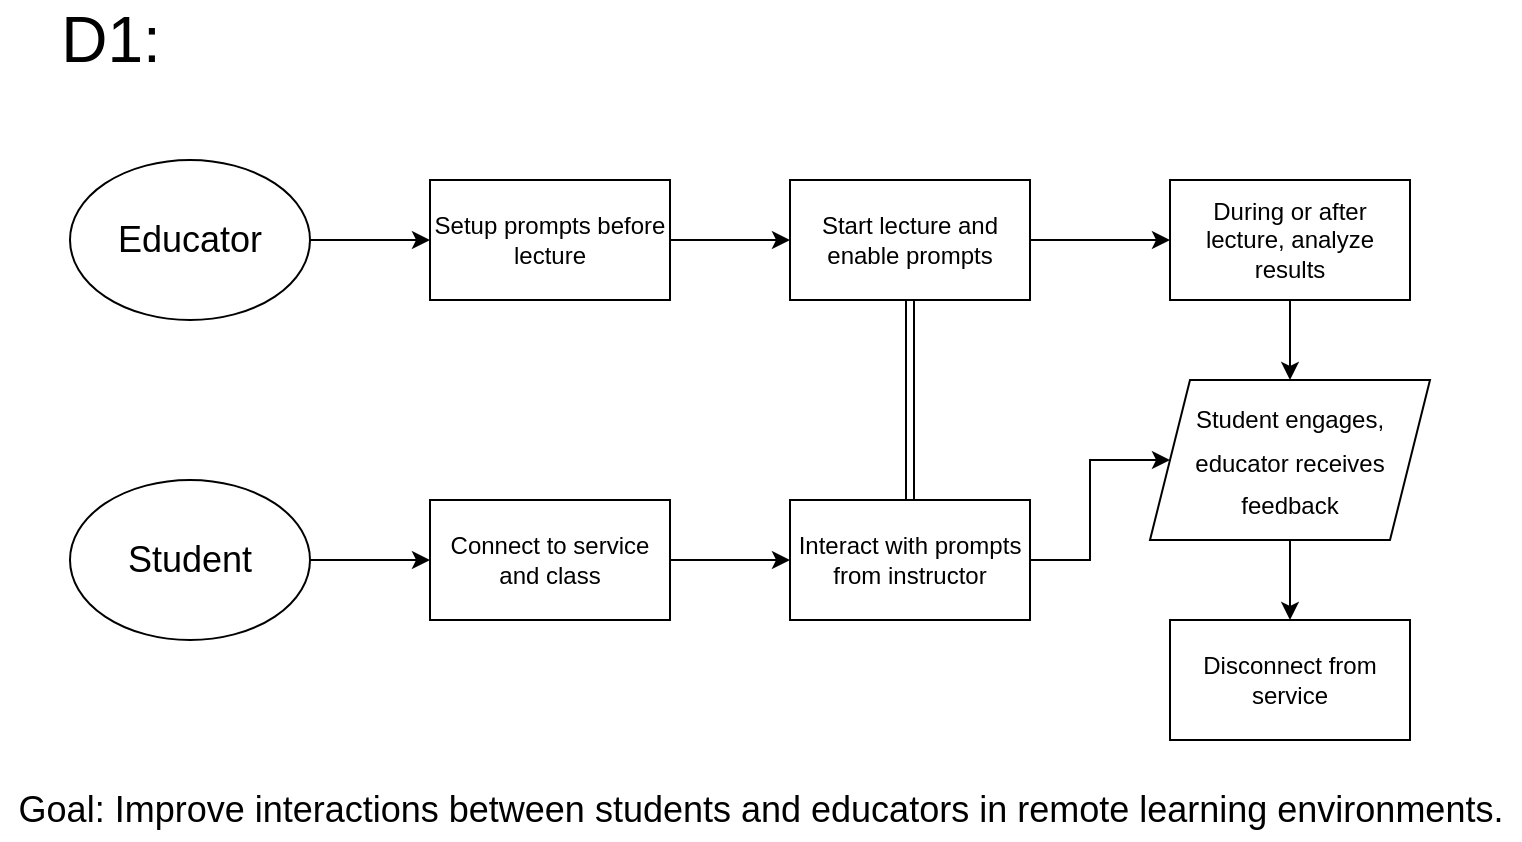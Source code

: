 <mxfile version="13.10.4" type="device"><diagram id="lSMMUxo-uz0y3BE_obFy" name="Page-1"><mxGraphModel dx="1422" dy="762" grid="1" gridSize="10" guides="1" tooltips="1" connect="1" arrows="1" fold="1" page="1" pageScale="1" pageWidth="850" pageHeight="1100" math="0" shadow="0"><root><mxCell id="0"/><mxCell id="1" parent="0"/><mxCell id="qfmB3oxzB4I8R3laKgIa-5" style="edgeStyle=orthogonalEdgeStyle;rounded=0;orthogonalLoop=1;jettySize=auto;html=1;exitX=1;exitY=0.5;exitDx=0;exitDy=0;entryX=0;entryY=0.5;entryDx=0;entryDy=0;fontSize=12;" edge="1" parent="1" source="qfmB3oxzB4I8R3laKgIa-1" target="qfmB3oxzB4I8R3laKgIa-4"><mxGeometry relative="1" as="geometry"/></mxCell><mxCell id="qfmB3oxzB4I8R3laKgIa-1" value="Educator" style="ellipse;whiteSpace=wrap;html=1;fontSize=18;" vertex="1" parent="1"><mxGeometry x="80" y="160" width="120" height="80" as="geometry"/></mxCell><mxCell id="qfmB3oxzB4I8R3laKgIa-9" style="edgeStyle=orthogonalEdgeStyle;rounded=0;orthogonalLoop=1;jettySize=auto;html=1;exitX=1;exitY=0.5;exitDx=0;exitDy=0;entryX=0;entryY=0.5;entryDx=0;entryDy=0;fontSize=12;" edge="1" parent="1" source="qfmB3oxzB4I8R3laKgIa-2" target="qfmB3oxzB4I8R3laKgIa-8"><mxGeometry relative="1" as="geometry"/></mxCell><mxCell id="qfmB3oxzB4I8R3laKgIa-2" value="Student" style="ellipse;whiteSpace=wrap;html=1;fontSize=18;" vertex="1" parent="1"><mxGeometry x="80" y="320" width="120" height="80" as="geometry"/></mxCell><mxCell id="qfmB3oxzB4I8R3laKgIa-7" style="edgeStyle=orthogonalEdgeStyle;rounded=0;orthogonalLoop=1;jettySize=auto;html=1;exitX=1;exitY=0.5;exitDx=0;exitDy=0;entryX=0;entryY=0.5;entryDx=0;entryDy=0;fontSize=12;" edge="1" parent="1" source="qfmB3oxzB4I8R3laKgIa-4" target="qfmB3oxzB4I8R3laKgIa-6"><mxGeometry relative="1" as="geometry"/></mxCell><mxCell id="qfmB3oxzB4I8R3laKgIa-4" value="Setup prompts before lecture" style="rounded=0;whiteSpace=wrap;html=1;fontSize=12;" vertex="1" parent="1"><mxGeometry x="260" y="170" width="120" height="60" as="geometry"/></mxCell><mxCell id="qfmB3oxzB4I8R3laKgIa-12" style="edgeStyle=orthogonalEdgeStyle;rounded=0;orthogonalLoop=1;jettySize=auto;html=1;exitX=0.5;exitY=1;exitDx=0;exitDy=0;entryX=0.5;entryY=0;entryDx=0;entryDy=0;fontSize=12;shape=link;" edge="1" parent="1" source="qfmB3oxzB4I8R3laKgIa-6" target="qfmB3oxzB4I8R3laKgIa-10"><mxGeometry relative="1" as="geometry"/></mxCell><mxCell id="qfmB3oxzB4I8R3laKgIa-14" style="edgeStyle=orthogonalEdgeStyle;rounded=0;orthogonalLoop=1;jettySize=auto;html=1;exitX=1;exitY=0.5;exitDx=0;exitDy=0;entryX=0;entryY=0.5;entryDx=0;entryDy=0;fontSize=12;" edge="1" parent="1" source="qfmB3oxzB4I8R3laKgIa-6" target="qfmB3oxzB4I8R3laKgIa-13"><mxGeometry relative="1" as="geometry"/></mxCell><mxCell id="qfmB3oxzB4I8R3laKgIa-6" value="Start lecture and enable prompts" style="rounded=0;whiteSpace=wrap;html=1;fontSize=12;" vertex="1" parent="1"><mxGeometry x="440" y="170" width="120" height="60" as="geometry"/></mxCell><mxCell id="qfmB3oxzB4I8R3laKgIa-11" style="edgeStyle=orthogonalEdgeStyle;rounded=0;orthogonalLoop=1;jettySize=auto;html=1;exitX=1;exitY=0.5;exitDx=0;exitDy=0;entryX=0;entryY=0.5;entryDx=0;entryDy=0;fontSize=12;" edge="1" parent="1" source="qfmB3oxzB4I8R3laKgIa-8" target="qfmB3oxzB4I8R3laKgIa-10"><mxGeometry relative="1" as="geometry"/></mxCell><mxCell id="qfmB3oxzB4I8R3laKgIa-8" value="Connect to service and class" style="rounded=0;whiteSpace=wrap;html=1;fontSize=12;" vertex="1" parent="1"><mxGeometry x="260" y="330" width="120" height="60" as="geometry"/></mxCell><mxCell id="qfmB3oxzB4I8R3laKgIa-16" style="edgeStyle=orthogonalEdgeStyle;rounded=0;orthogonalLoop=1;jettySize=auto;html=1;exitX=1;exitY=0.5;exitDx=0;exitDy=0;entryX=0;entryY=0.5;entryDx=0;entryDy=0;fontSize=12;" edge="1" parent="1" source="qfmB3oxzB4I8R3laKgIa-10" target="qfmB3oxzB4I8R3laKgIa-15"><mxGeometry relative="1" as="geometry"/></mxCell><mxCell id="qfmB3oxzB4I8R3laKgIa-10" value="Interact with prompts from instructor" style="rounded=0;whiteSpace=wrap;html=1;fontSize=12;" vertex="1" parent="1"><mxGeometry x="440" y="330" width="120" height="60" as="geometry"/></mxCell><mxCell id="qfmB3oxzB4I8R3laKgIa-17" style="edgeStyle=orthogonalEdgeStyle;rounded=0;orthogonalLoop=1;jettySize=auto;html=1;exitX=0.5;exitY=1;exitDx=0;exitDy=0;fontSize=12;" edge="1" parent="1" source="qfmB3oxzB4I8R3laKgIa-13" target="qfmB3oxzB4I8R3laKgIa-15"><mxGeometry relative="1" as="geometry"/></mxCell><mxCell id="qfmB3oxzB4I8R3laKgIa-13" value="During or after lecture, analyze results" style="rounded=0;whiteSpace=wrap;html=1;fontSize=12;" vertex="1" parent="1"><mxGeometry x="630" y="170" width="120" height="60" as="geometry"/></mxCell><mxCell id="qfmB3oxzB4I8R3laKgIa-20" style="edgeStyle=orthogonalEdgeStyle;rounded=0;orthogonalLoop=1;jettySize=auto;html=1;exitX=0.5;exitY=1;exitDx=0;exitDy=0;entryX=0.5;entryY=0;entryDx=0;entryDy=0;fontSize=12;" edge="1" parent="1" source="qfmB3oxzB4I8R3laKgIa-15" target="qfmB3oxzB4I8R3laKgIa-18"><mxGeometry relative="1" as="geometry"/></mxCell><mxCell id="qfmB3oxzB4I8R3laKgIa-15" value="&lt;font style=&quot;font-size: 12px&quot;&gt;Student engages, educator receives feedback&lt;/font&gt;" style="shape=parallelogram;perimeter=parallelogramPerimeter;whiteSpace=wrap;html=1;fixedSize=1;fontSize=18;" vertex="1" parent="1"><mxGeometry x="620" y="270" width="140" height="80" as="geometry"/></mxCell><mxCell id="qfmB3oxzB4I8R3laKgIa-18" value="Disconnect from service" style="rounded=0;whiteSpace=wrap;html=1;fontSize=12;" vertex="1" parent="1"><mxGeometry x="630" y="390" width="120" height="60" as="geometry"/></mxCell><mxCell id="qfmB3oxzB4I8R3laKgIa-21" value="D1:" style="text;html=1;align=center;verticalAlign=middle;resizable=0;points=[];autosize=1;fontSize=32;" vertex="1" parent="1"><mxGeometry x="65" y="80" width="70" height="40" as="geometry"/></mxCell><mxCell id="qfmB3oxzB4I8R3laKgIa-22" value="Goal: Improve interactions between students and educators in remote learning environments." style="text;html=1;align=center;verticalAlign=middle;resizable=0;points=[];autosize=1;fontSize=18;" vertex="1" parent="1"><mxGeometry x="45" y="470" width="760" height="30" as="geometry"/></mxCell></root></mxGraphModel></diagram></mxfile>